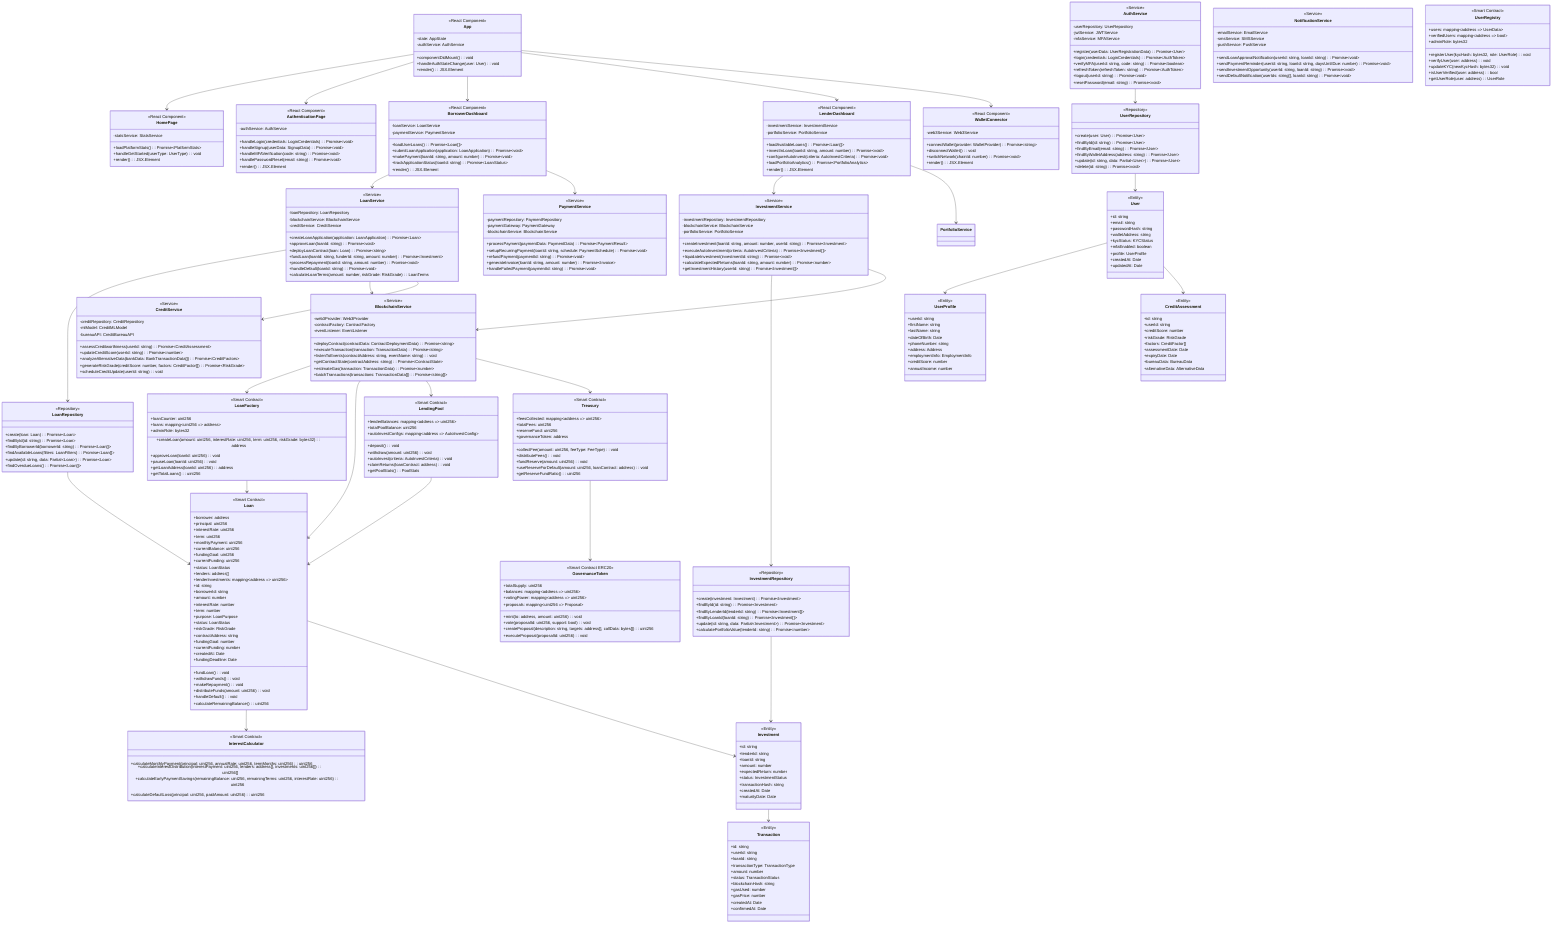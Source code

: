 classDiagram
    %% Frontend React Components
    class App {
        <<React Component>>
        -state: AppState
        -authService: AuthService
        +componentDidMount(): void
        +handleAuthStateChange(user: User): void
        +render(): JSX.Element
    }

    class HomePage {
        <<React Component>>
        -statsService: StatsService
        +loadPlatformStats(): Promise~PlatformStats~
        +handleGetStarted(userType: UserType): void
        +render(): JSX.Element
    }

    class AuthenticationPage {
        <<React Component>>
        -authService: AuthService
        +handleLogin(credentials: LoginCredentials): Promise~void~
        +handleSignup(userData: SignupData): Promise~void~
        +handleMFAVerification(code: string): Promise~void~
        +handlePasswordReset(email: string): Promise~void~
        +render(): JSX.Element
    }

    class BorrowerDashboard {
        <<React Component>>
        -loanService: LoanService
        -paymentService: PaymentService
        +loadUserLoans(): Promise~Loan[]~
        +submitLoanApplication(application: LoanApplication): Promise~void~
        +makePayment(loanId: string, amount: number): Promise~void~
        +trackApplicationStatus(loanId: string): Promise~LoanStatus~
        +render(): JSX.Element
    }

    class LenderDashboard {
        <<React Component>>
        -investmentService: InvestmentService
        -portfolioService: PortfolioService
        +loadAvailableLoans(): Promise~Loan[]~
        +investInLoan(loanId: string, amount: number): Promise~void~
        +configureAutoInvest(criteria: AutoInvestCriteria): Promise~void~
        +loadPortfolioAnalytics(): Promise~PortfolioAnalytics~
        +render(): JSX.Element
    }

    class WalletConnector {
        <<React Component>>
        -web3Service: Web3Service
        +connectWallet(provider: WalletProvider): Promise~string~
        +disconnectWallet(): void
        +switchNetwork(chainId: number): Promise~void~
        +render(): JSX.Element
    }

    %% Backend Services
    class AuthService {
        <<Service>>
        -userRepository: UserRepository
        -jwtService: JWTService
        -mfaService: MFAService
        +register(userData: UserRegistrationData): Promise~User~
        +login(credentials: LoginCredentials): Promise~AuthToken~
        +verifyMFA(userId: string, code: string): Promise~boolean~
        +refreshToken(refreshToken: string): Promise~AuthToken~
        +logout(userId: string): Promise~void~
        +resetPassword(email: string): Promise~void~
    }

    class CreditService {
        <<Service>>
        -creditRepository: CreditRepository
        -mlModel: CreditMLModel
        -bureauAPI: CreditBureauAPI
        +assessCreditworthiness(userId: string): Promise~CreditAssessment~
        +updateCreditScore(userId: string): Promise~number~
        +analyzeAlternativeData(bankData: BankTransactionData[]): Promise~CreditFactors~
        +generateRiskGrade(creditScore: number, factors: CreditFactor[]): Promise~RiskGrade~
        +scheduleCreditUpdate(userId: string): void
    }

    class LoanService {
        <<Service>>
        -loanRepository: LoanRepository
        -blockchainService: BlockchainService
        -creditService: CreditService
        +createLoanApplication(application: LoanApplication): Promise~Loan~
        +approveLoan(loanId: string): Promise~void~
        +deployLoanContract(loan: Loan): Promise~string~
        +fundLoan(loanId: string, funderId: string, amount: number): Promise~Investment~
        +processRepayment(loanId: string, amount: number): Promise~void~
        +handleDefault(loanId: string): Promise~void~
        +calculateLoanTerms(amount: number, riskGrade: RiskGrade): LoanTerms
    }

    class InvestmentService {
        <<Service>>
        -investmentRepository: InvestmentRepository
        -blockchainService: BlockchainService
        -portfolioService: PortfolioService
        +createInvestment(loanId: string, amount: number, userId: string): Promise~Investment~
        +executeAutoInvestment(criteria: AutoInvestCriteria): Promise~Investment[]~
        +liquidateInvestment(investmentId: string): Promise~void~
        +calculateExpectedReturns(loanId: string, amount: number): Promise~number~
        +getInvestmentHistory(userId: string): Promise~Investment[]~
    }

    class BlockchainService {
        <<Service>>
        -web3Provider: Web3Provider
        -contractFactory: ContractFactory
        -eventListener: EventListener
        +deployContract(contractData: ContractDeploymentData): Promise~string~
        +executeTransaction(transaction: TransactionData): Promise~string~
        +listenToEvents(contractAddress: string, eventName: string): void
        +getContractState(contractAddress: string): Promise~ContractState~
        +estimateGas(transaction: TransactionData): Promise~number~
        +batchTransactions(transactions: TransactionData[]): Promise~string[]~
    }

    class PaymentService {
        <<Service>>
        -paymentRepository: PaymentRepository
        -paymentGateway: PaymentGateway
        -blockchainService: BlockchainService
        +processPayment(paymentData: PaymentData): Promise~PaymentResult~
        +setupRecurringPayment(loanId: string, schedule: PaymentSchedule): Promise~void~
        +refundPayment(paymentId: string): Promise~void~
        +generateInvoice(loanId: string, amount: number): Promise~Invoice~
        +handleFailedPayment(paymentId: string): Promise~void~
    }

    class NotificationService {
        <<Service>>
        -emailService: EmailService
        -smsService: SMSService
        -pushService: PushService
        +sendLoanApprovalNotification(userId: string, loanId: string): Promise~void~
        +sendPaymentReminder(userId: string, loanId: string, daysUntilDue: number): Promise~void~
        +sendInvestmentOpportunity(userId: string, loanId: string): Promise~void~
        +sendDefaultNotification(userIds: string[], loanId: string): Promise~void~
    }

    %% Smart Contracts
    class LoanFactory {
        <<Smart Contract>>
        +loanCounter: uint256
        +loans: mapping~uint256 => address~
        +adminRole: bytes32
        +createLoan(amount: uint256, interestRate: uint256, term: uint256, riskGrade: bytes32): address
        +approveLoan(loanId: uint256): void
        +pauseLoan(loanId: uint256): void
        +getLoanAddress(loanId: uint256): address
        +getTotalLoans(): uint256
    }

    class Loan {
        <<Smart Contract>>
        +borrower: address
        +principal: uint256
        +interestRate: uint256
        +term: uint256
        +monthlyPayment: uint256
        +currentBalance: uint256
        +fundingGoal: uint256
        +currentFunding: uint256
        +status: LoanStatus
        +lenders: address[]
        +lenderInvestments: mapping~address => uint256~
        +fundLoan(): void
        +withdrawFunds(): void
        +makeRepayment(): void
        +distributeFunds(amount: uint256): void
        +handleDefault(): void
        +calculateRemainingBalance(): uint256
    }

    class LendingPool {
        <<Smart Contract>>
        +lenderBalances: mapping~address => uint256~
        +totalPoolBalance: uint256
        +autoInvestConfigs: mapping~address => AutoInvestConfig~
        +deposit(): void
        +withdraw(amount: uint256): void
        +autoInvest(criteria: AutoInvestCriteria): void
        +claimReturns(loanContract: address): void
        +getPoolStats(): PoolStats
    }

    class InterestCalculator {
        <<Smart Contract>>
        +calculateMonthlyPayment(principal: uint256, annualRate: uint256, termMonths: uint256): uint256
        +calculateInterestDistribution(interestPayment: uint256, lenders: address[], investments: uint256[]): uint256[]
        +calculateEarlyPaymentSavings(remainingBalance: uint256, remainingTerms: uint256, interestRate: uint256): uint256
        +calculateDefaultLoss(principal: uint256, paidAmount: uint256): uint256
    }

    class UserRegistry {
        <<Smart Contract>>
        +users: mapping~address => UserData~
        +verifiedUsers: mapping~address => bool~
        +adminRole: bytes32
        +registerUser(kycHash: bytes32, role: UserRole): void
        +verifyUser(user: address): void
        +updateKYC(newKycHash: bytes32): void
        +isUserVerified(user: address): bool
        +getUserRole(user: address): UserRole
    }

    class Treasury {
        <<Smart Contract>>
        +feesCollected: mapping~address => uint256~
        +totalFees: uint256
        +reserveFund: uint256
        +governanceToken: address
        +collectFee(amount: uint256, feeType: FeeType): void
        +distributeFees(): void
        +fundReserve(amount: uint256): void
        +useReserveForDefault(amount: uint256, loanContract: address): void
        +getReserveFundRatio(): uint256
    }

    class GovernanceToken {
        <<Smart Contract ERC20>>
        +totalSupply: uint256
        +balances: mapping~address => uint256~
        +votingPower: mapping~address => uint256~
        +proposals: mapping~uint256 => Proposal~
        +mint(to: address, amount: uint256): void
        +vote(proposalId: uint256, support: bool): void
        +createProposal(description: string, targets: address[], callData: bytes[]): uint256
        +executeProposal(proposalId: uint256): void
    }

    %% Data Models
    class User {
        <<Entity>>
        +id: string
        +email: string
        +passwordHash: string
        +walletAddress: string
        +kycStatus: KYCStatus
        +mfaEnabled: boolean
        +profile: UserProfile
        +createdAt: Date
        +updatedAt: Date
    }

    class UserProfile {
        <<Entity>>
        +userId: string
        +firstName: string
        +lastName: string
        +dateOfBirth: Date
        +phoneNumber: string
        +address: Address
        +employmentInfo: EmploymentInfo
        +creditScore: number
        +annualIncome: number
    }

    class Loan {
        <<Entity>>
        +id: string
        +borrowerId: string
        +amount: number
        +interestRate: number
        +term: number
        +purpose: LoanPurpose
        +status: LoanStatus
        +riskGrade: RiskGrade
        +contractAddress: string
        +fundingGoal: number
        +currentFunding: number
        +createdAt: Date
        +fundingDeadline: Date
    }

    class Investment {
        <<Entity>>
        +id: string
        +lenderId: string
        +loanId: string
        +amount: number
        +expectedReturn: number
        +status: InvestmentStatus
        +transactionHash: string
        +createdAt: Date
        +maturityDate: Date
    }

    class CreditAssessment {
        <<Entity>>
        +id: string
        +userId: string
        +creditScore: number
        +riskGrade: RiskGrade
        +factors: CreditFactor[]
        +assessmentDate: Date
        +expiryDate: Date
        +bureauData: BureauData
        +alternativeData: AlternativeData
    }

    class Transaction {
        <<Entity>>
        +id: string
        +userId: string
        +loanId: string
        +transactionType: TransactionType
        +amount: number
        +status: TransactionStatus
        +blockchainHash: string
        +gasUsed: number
        +gasPrice: number
        +createdAt: Date
        +confirmedAt: Date
    }

    %% Repositories
    class UserRepository {
        <<Repository>>
        +create(user: User): Promise~User~
        +findById(id: string): Promise~User~
        +findByEmail(email: string): Promise~User~
        +findByWalletAddress(address: string): Promise~User~
        +update(id: string, data: Partial~User~): Promise~User~
        +delete(id: string): Promise~void~
    }

    class LoanRepository {
        <<Repository>>
        +create(loan: Loan): Promise~Loan~
        +findById(id: string): Promise~Loan~
        +findByBorrowerId(borrowerId: string): Promise~Loan[]~
        +findAvailableLoans(filters: LoanFilters): Promise~Loan[]~
        +update(id: string, data: Partial~Loan~): Promise~Loan~
        +findOverdueLoans(): Promise~Loan[]~
    }

    class InvestmentRepository {
        <<Repository>>
        +create(investment: Investment): Promise~Investment~
        +findById(id: string): Promise~Investment~
        +findByLenderId(lenderId: string): Promise~Investment[]~
        +findByLoanId(loanId: string): Promise~Investment[]~
        +update(id: string, data: Partial~Investment~): Promise~Investment~
        +calculatePortfolioValue(lenderId: string): Promise~number~
    }

    %% Relationships
    App --> HomePage
    App --> AuthenticationPage
    App --> BorrowerDashboard
    App --> LenderDashboard
    App --> WalletConnector

    BorrowerDashboard --> LoanService
    BorrowerDashboard --> PaymentService
    LenderDashboard --> InvestmentService
    LenderDashboard --> PortfolioService

    AuthService --> UserRepository
    LoanService --> LoanRepository
    LoanService --> BlockchainService
    LoanService --> CreditService
    InvestmentService --> InvestmentRepository
    InvestmentService --> BlockchainService

    BlockchainService --> LoanFactory
    BlockchainService --> Loan
    BlockchainService --> LendingPool
    BlockchainService --> Treasury

    LoanFactory --> Loan
    Loan --> InterestCalculator
    LendingPool --> Loan
    Treasury --> GovernanceToken

    User --> UserProfile
    User --> CreditAssessment
    Loan --> Investment
    Investment --> Transaction

    UserRepository --> User
    LoanRepository --> Loan
    InvestmentRepository --> Investment